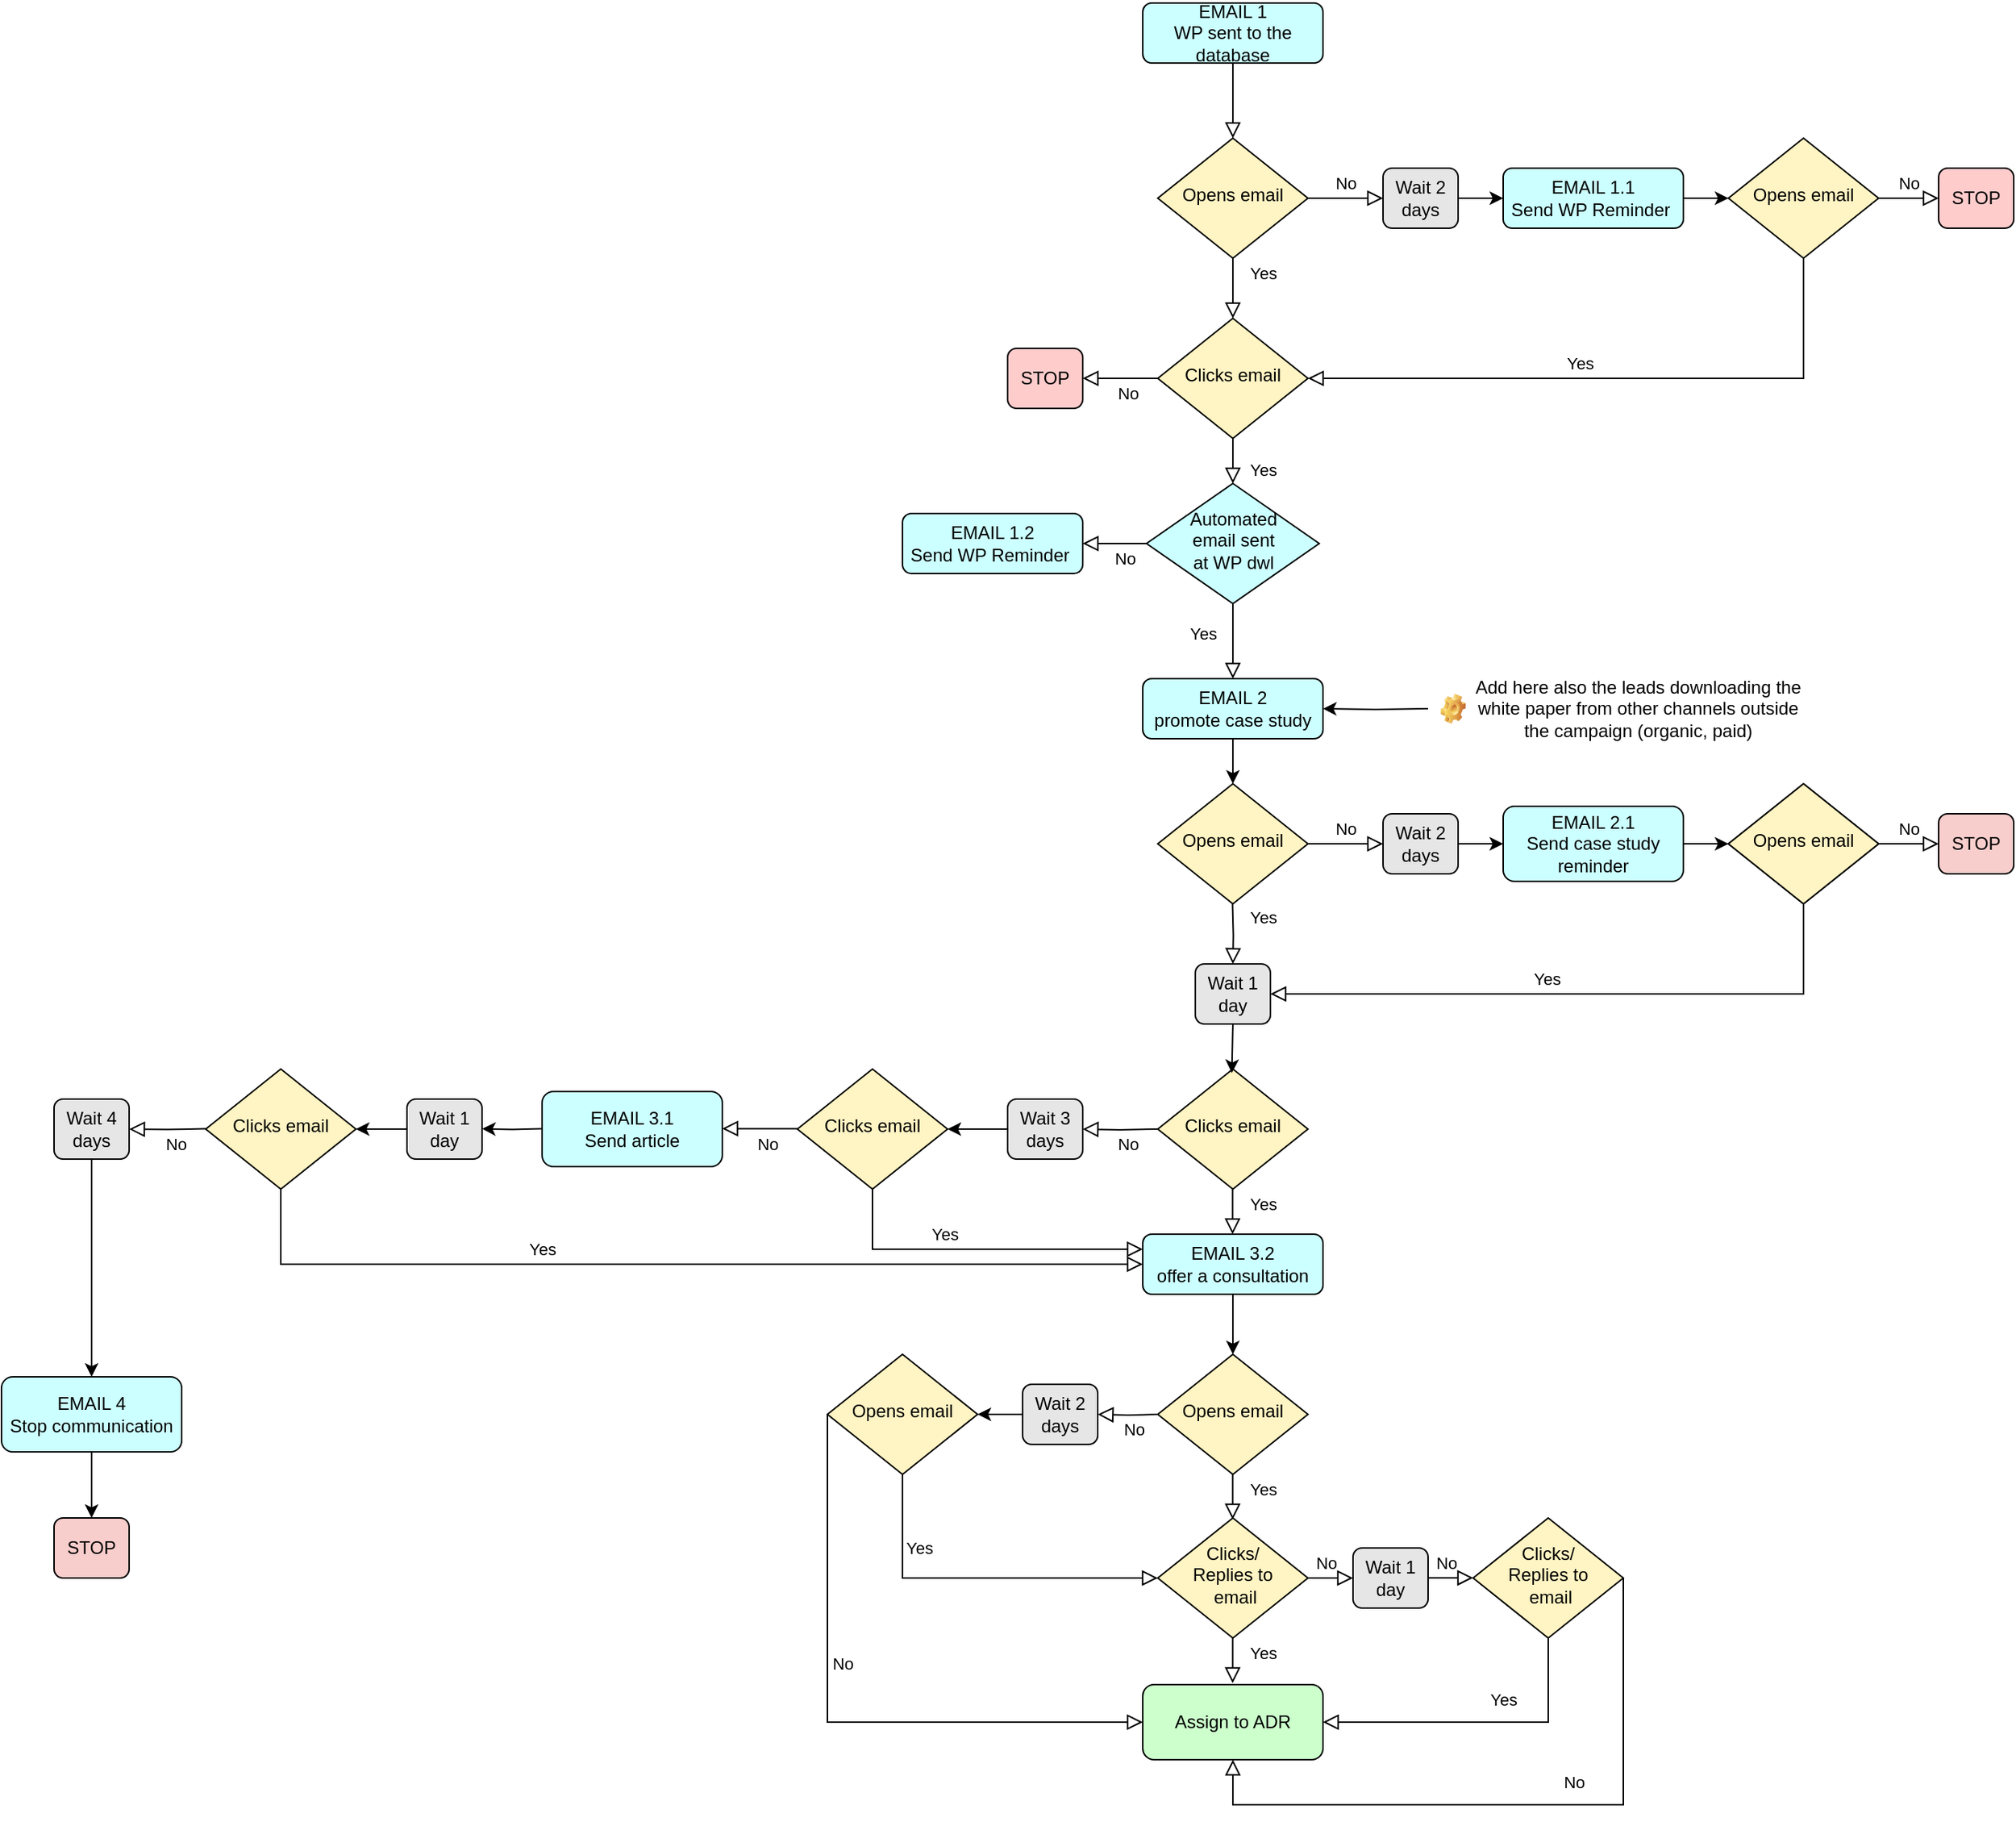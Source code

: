 <mxfile version="12.7.2" type="github"><diagram id="C5RBs43oDa-KdzZeNtuy" name="Page-1"><mxGraphModel dx="2475" dy="868" grid="1" gridSize="10" guides="1" tooltips="1" connect="1" arrows="1" fold="1" page="1" pageScale="1" pageWidth="827" pageHeight="1169" math="0" shadow="0"><root><mxCell id="WIyWlLk6GJQsqaUBKTNV-0"/><mxCell id="WIyWlLk6GJQsqaUBKTNV-1" parent="WIyWlLk6GJQsqaUBKTNV-0"/><mxCell id="WIyWlLk6GJQsqaUBKTNV-2" value="" style="rounded=0;html=1;jettySize=auto;orthogonalLoop=1;fontSize=11;endArrow=block;endFill=0;endSize=8;strokeWidth=1;shadow=0;labelBackgroundColor=none;edgeStyle=orthogonalEdgeStyle;" parent="WIyWlLk6GJQsqaUBKTNV-1" source="WIyWlLk6GJQsqaUBKTNV-3" target="WIyWlLk6GJQsqaUBKTNV-6" edge="1"><mxGeometry relative="1" as="geometry"/></mxCell><mxCell id="WIyWlLk6GJQsqaUBKTNV-3" value="EMAIL 1&lt;br&gt;WP sent to the database" style="rounded=1;whiteSpace=wrap;html=1;fontSize=12;glass=0;strokeWidth=1;shadow=0;fillColor=#CCFFFF;" parent="WIyWlLk6GJQsqaUBKTNV-1" vertex="1"><mxGeometry x="160" y="80" width="120" height="40" as="geometry"/></mxCell><mxCell id="WIyWlLk6GJQsqaUBKTNV-4" value="Yes" style="rounded=0;html=1;jettySize=auto;orthogonalLoop=1;fontSize=11;endArrow=block;endFill=0;endSize=8;strokeWidth=1;shadow=0;labelBackgroundColor=none;edgeStyle=orthogonalEdgeStyle;" parent="WIyWlLk6GJQsqaUBKTNV-1" source="WIyWlLk6GJQsqaUBKTNV-6" target="WIyWlLk6GJQsqaUBKTNV-10" edge="1"><mxGeometry x="-0.5" y="20" relative="1" as="geometry"><mxPoint as="offset"/></mxGeometry></mxCell><mxCell id="WIyWlLk6GJQsqaUBKTNV-5" value="No" style="edgeStyle=orthogonalEdgeStyle;rounded=0;html=1;jettySize=auto;orthogonalLoop=1;fontSize=11;endArrow=block;endFill=0;endSize=8;strokeWidth=1;shadow=0;labelBackgroundColor=none;" parent="WIyWlLk6GJQsqaUBKTNV-1" source="WIyWlLk6GJQsqaUBKTNV-6" target="WIyWlLk6GJQsqaUBKTNV-7" edge="1"><mxGeometry y="10" relative="1" as="geometry"><mxPoint as="offset"/></mxGeometry></mxCell><mxCell id="WIyWlLk6GJQsqaUBKTNV-6" value="Opens email" style="rhombus;whiteSpace=wrap;html=1;shadow=0;fontFamily=Helvetica;fontSize=12;align=center;strokeWidth=1;spacing=6;spacingTop=-4;fillColor=#FFF4C3;" parent="WIyWlLk6GJQsqaUBKTNV-1" vertex="1"><mxGeometry x="170" y="170" width="100" height="80" as="geometry"/></mxCell><mxCell id="ni-J213SNYNaYKQkpZ7H-2" value="" style="edgeStyle=orthogonalEdgeStyle;rounded=0;orthogonalLoop=1;jettySize=auto;html=1;entryX=0;entryY=0.5;entryDx=0;entryDy=0;" edge="1" parent="WIyWlLk6GJQsqaUBKTNV-1" source="WIyWlLk6GJQsqaUBKTNV-7" target="ni-J213SNYNaYKQkpZ7H-11"><mxGeometry relative="1" as="geometry"><mxPoint x="500" y="210" as="targetPoint"/></mxGeometry></mxCell><mxCell id="WIyWlLk6GJQsqaUBKTNV-7" value="Wait 2 days" style="rounded=1;whiteSpace=wrap;html=1;fontSize=12;glass=0;strokeWidth=1;shadow=0;fillColor=#E6E6E6;" parent="WIyWlLk6GJQsqaUBKTNV-1" vertex="1"><mxGeometry x="320" y="190" width="50" height="40" as="geometry"/></mxCell><mxCell id="ni-J213SNYNaYKQkpZ7H-28" value="Wait 2 days" style="rounded=1;whiteSpace=wrap;html=1;fontSize=12;glass=0;strokeWidth=1;shadow=0;" vertex="1" parent="WIyWlLk6GJQsqaUBKTNV-1"><mxGeometry x="450" y="190" width="50" height="40" as="geometry"/></mxCell><mxCell id="ni-J213SNYNaYKQkpZ7H-5" value="" style="edgeStyle=orthogonalEdgeStyle;rounded=0;orthogonalLoop=1;jettySize=auto;html=1;exitX=1;exitY=0.5;exitDx=0;exitDy=0;" edge="1" parent="WIyWlLk6GJQsqaUBKTNV-1" source="ni-J213SNYNaYKQkpZ7H-11" target="ni-J213SNYNaYKQkpZ7H-4"><mxGeometry relative="1" as="geometry"/></mxCell><mxCell id="ni-J213SNYNaYKQkpZ7H-1" value="EMAIL 1.2&lt;br&gt;Send WP Reminder&amp;nbsp;" style="rounded=1;whiteSpace=wrap;html=1;fontSize=12;glass=0;strokeWidth=1;shadow=0;fillColor=#CCFFFF;" vertex="1" parent="WIyWlLk6GJQsqaUBKTNV-1"><mxGeometry y="420" width="120" height="40" as="geometry"/></mxCell><mxCell id="WIyWlLk6GJQsqaUBKTNV-8" value="Yes" style="rounded=0;html=1;jettySize=auto;orthogonalLoop=1;fontSize=11;endArrow=block;endFill=0;endSize=8;strokeWidth=1;shadow=0;labelBackgroundColor=none;edgeStyle=orthogonalEdgeStyle;" parent="WIyWlLk6GJQsqaUBKTNV-1" source="WIyWlLk6GJQsqaUBKTNV-10" edge="1"><mxGeometry x="0.333" y="20" relative="1" as="geometry"><mxPoint as="offset"/><mxPoint x="220" y="400" as="targetPoint"/></mxGeometry></mxCell><mxCell id="WIyWlLk6GJQsqaUBKTNV-10" value="Clicks email" style="rhombus;whiteSpace=wrap;html=1;shadow=0;fontFamily=Helvetica;fontSize=12;align=center;strokeWidth=1;spacing=6;spacingTop=-4;fillColor=#FFF4C3;" parent="WIyWlLk6GJQsqaUBKTNV-1" vertex="1"><mxGeometry x="170" y="290" width="100" height="80" as="geometry"/></mxCell><mxCell id="WIyWlLk6GJQsqaUBKTNV-12" value="STOP" style="rounded=1;whiteSpace=wrap;html=1;fontSize=12;glass=0;strokeWidth=1;shadow=0;fillColor=#FFCCCC;" parent="WIyWlLk6GJQsqaUBKTNV-1" vertex="1"><mxGeometry x="70" y="310" width="50" height="40" as="geometry"/></mxCell><mxCell id="ni-J213SNYNaYKQkpZ7H-4" value="Opens email" style="rhombus;whiteSpace=wrap;html=1;shadow=0;fontFamily=Helvetica;fontSize=12;align=center;strokeWidth=1;spacing=6;spacingTop=-4;fillColor=#FFF4C3;" vertex="1" parent="WIyWlLk6GJQsqaUBKTNV-1"><mxGeometry x="550" y="170" width="100" height="80" as="geometry"/></mxCell><mxCell id="ni-J213SNYNaYKQkpZ7H-7" value="No" style="edgeStyle=orthogonalEdgeStyle;rounded=0;html=1;jettySize=auto;orthogonalLoop=1;fontSize=11;endArrow=block;endFill=0;endSize=8;strokeWidth=1;shadow=0;labelBackgroundColor=none;exitX=1;exitY=0.5;exitDx=0;exitDy=0;" edge="1" parent="WIyWlLk6GJQsqaUBKTNV-1" target="ni-J213SNYNaYKQkpZ7H-8" source="ni-J213SNYNaYKQkpZ7H-4"><mxGeometry y="10" relative="1" as="geometry"><mxPoint as="offset"/><mxPoint x="660" y="210" as="sourcePoint"/></mxGeometry></mxCell><mxCell id="ni-J213SNYNaYKQkpZ7H-8" value="STOP" style="rounded=1;whiteSpace=wrap;html=1;fontSize=12;glass=0;strokeWidth=1;shadow=0;fillColor=#FFCCCC;" vertex="1" parent="WIyWlLk6GJQsqaUBKTNV-1"><mxGeometry x="690" y="190" width="50" height="40" as="geometry"/></mxCell><mxCell id="ni-J213SNYNaYKQkpZ7H-11" value="EMAIL 1.1&lt;br&gt;Send WP Reminder&amp;nbsp;" style="rounded=1;whiteSpace=wrap;html=1;fontSize=12;glass=0;strokeWidth=1;shadow=0;fillColor=#CCFFFF;" vertex="1" parent="WIyWlLk6GJQsqaUBKTNV-1"><mxGeometry x="400" y="190" width="120" height="40" as="geometry"/></mxCell><mxCell id="ni-J213SNYNaYKQkpZ7H-13" value="Yes" style="rounded=0;html=1;jettySize=auto;orthogonalLoop=1;fontSize=11;endArrow=block;endFill=0;endSize=8;strokeWidth=1;shadow=0;labelBackgroundColor=none;edgeStyle=orthogonalEdgeStyle;exitX=0.5;exitY=1;exitDx=0;exitDy=0;entryX=1;entryY=0.5;entryDx=0;entryDy=0;" edge="1" parent="WIyWlLk6GJQsqaUBKTNV-1" source="ni-J213SNYNaYKQkpZ7H-4" target="WIyWlLk6GJQsqaUBKTNV-10"><mxGeometry x="0.116" y="-10" relative="1" as="geometry"><mxPoint as="offset"/><mxPoint x="620" y="270" as="sourcePoint"/><mxPoint x="610" y="290" as="targetPoint"/><Array as="points"><mxPoint x="600" y="330"/></Array></mxGeometry></mxCell><mxCell id="ni-J213SNYNaYKQkpZ7H-15" value="Automated &lt;br&gt;email sent &lt;br&gt;at WP dwl" style="rhombus;whiteSpace=wrap;html=1;shadow=0;fontFamily=Helvetica;fontSize=12;align=center;strokeWidth=1;spacing=6;spacingTop=-4;fillColor=#CCFFFF;" vertex="1" parent="WIyWlLk6GJQsqaUBKTNV-1"><mxGeometry x="162.5" y="400" width="115" height="80" as="geometry"/></mxCell><mxCell id="ni-J213SNYNaYKQkpZ7H-17" value="Yes" style="rounded=0;html=1;jettySize=auto;orthogonalLoop=1;fontSize=11;endArrow=block;endFill=0;endSize=8;strokeWidth=1;shadow=0;labelBackgroundColor=none;edgeStyle=orthogonalEdgeStyle;exitX=0.5;exitY=1;exitDx=0;exitDy=0;" edge="1" parent="WIyWlLk6GJQsqaUBKTNV-1" source="ni-J213SNYNaYKQkpZ7H-15"><mxGeometry x="-0.201" y="-20" relative="1" as="geometry"><mxPoint as="offset"/><mxPoint x="220.034" y="500.002" as="sourcePoint"/><mxPoint x="220" y="530.03" as="targetPoint"/><Array as="points"><mxPoint x="220" y="510"/><mxPoint x="220" y="510"/></Array></mxGeometry></mxCell><mxCell id="ni-J213SNYNaYKQkpZ7H-18" value="No" style="edgeStyle=orthogonalEdgeStyle;rounded=0;html=1;jettySize=auto;orthogonalLoop=1;fontSize=11;endArrow=block;endFill=0;endSize=8;strokeWidth=1;shadow=0;labelBackgroundColor=none;exitX=0;exitY=0.5;exitDx=0;exitDy=0;entryX=1;entryY=0.5;entryDx=0;entryDy=0;" edge="1" parent="WIyWlLk6GJQsqaUBKTNV-1" source="ni-J213SNYNaYKQkpZ7H-15" target="ni-J213SNYNaYKQkpZ7H-1"><mxGeometry x="-0.323" y="10" relative="1" as="geometry"><mxPoint as="offset"/><mxPoint x="280" y="439.71" as="sourcePoint"/><mxPoint x="320" y="440" as="targetPoint"/></mxGeometry></mxCell><mxCell id="ni-J213SNYNaYKQkpZ7H-19" value="EMAIL 2&lt;br&gt;promote case study" style="rounded=1;whiteSpace=wrap;html=1;fontSize=12;glass=0;strokeWidth=1;shadow=0;fillColor=#CCFFFF;" vertex="1" parent="WIyWlLk6GJQsqaUBKTNV-1"><mxGeometry x="160" y="530" width="120" height="40" as="geometry"/></mxCell><mxCell id="ni-J213SNYNaYKQkpZ7H-22" value="No" style="edgeStyle=orthogonalEdgeStyle;rounded=0;html=1;jettySize=auto;orthogonalLoop=1;fontSize=11;endArrow=block;endFill=0;endSize=8;strokeWidth=1;shadow=0;labelBackgroundColor=none;exitX=0;exitY=0.5;exitDx=0;exitDy=0;entryX=1;entryY=0.5;entryDx=0;entryDy=0;" edge="1" parent="WIyWlLk6GJQsqaUBKTNV-1" source="WIyWlLk6GJQsqaUBKTNV-10" target="WIyWlLk6GJQsqaUBKTNV-12"><mxGeometry x="-0.2" y="10" relative="1" as="geometry"><mxPoint as="offset"/><mxPoint x="90" y="390.0" as="sourcePoint"/><mxPoint x="140" y="390.0" as="targetPoint"/></mxGeometry></mxCell><mxCell id="ni-J213SNYNaYKQkpZ7H-26" value="Opens email" style="rhombus;whiteSpace=wrap;html=1;shadow=0;fontFamily=Helvetica;fontSize=12;align=center;strokeWidth=1;spacing=6;spacingTop=-4;fillColor=#FFF4C3;" vertex="1" parent="WIyWlLk6GJQsqaUBKTNV-1"><mxGeometry x="170" y="600" width="100" height="80" as="geometry"/></mxCell><mxCell id="ni-J213SNYNaYKQkpZ7H-27" value="Clicks email" style="rhombus;whiteSpace=wrap;html=1;shadow=0;fontFamily=Helvetica;fontSize=12;align=center;strokeWidth=1;spacing=6;spacingTop=-4;fillColor=#FFF4C3;" vertex="1" parent="WIyWlLk6GJQsqaUBKTNV-1"><mxGeometry x="170" y="790" width="100" height="80" as="geometry"/></mxCell><mxCell id="ni-J213SNYNaYKQkpZ7H-30" value="No" style="edgeStyle=orthogonalEdgeStyle;rounded=0;html=1;jettySize=auto;orthogonalLoop=1;fontSize=11;endArrow=block;endFill=0;endSize=8;strokeWidth=1;shadow=0;labelBackgroundColor=none;exitX=1;exitY=0.5;exitDx=0;exitDy=0;" edge="1" parent="WIyWlLk6GJQsqaUBKTNV-1" target="ni-J213SNYNaYKQkpZ7H-32" source="ni-J213SNYNaYKQkpZ7H-26"><mxGeometry y="10" relative="1" as="geometry"><mxPoint as="offset"/><mxPoint x="270" y="640" as="sourcePoint"/></mxGeometry></mxCell><mxCell id="ni-J213SNYNaYKQkpZ7H-31" value="" style="edgeStyle=orthogonalEdgeStyle;rounded=0;orthogonalLoop=1;jettySize=auto;html=1;entryX=0;entryY=0.5;entryDx=0;entryDy=0;" edge="1" parent="WIyWlLk6GJQsqaUBKTNV-1" source="ni-J213SNYNaYKQkpZ7H-32" target="ni-J213SNYNaYKQkpZ7H-38"><mxGeometry relative="1" as="geometry"><mxPoint x="500" y="640" as="targetPoint"/></mxGeometry></mxCell><mxCell id="ni-J213SNYNaYKQkpZ7H-32" value="Wait 2 days" style="rounded=1;whiteSpace=wrap;html=1;fontSize=12;glass=0;strokeWidth=1;shadow=0;fillColor=#E6E6E6;" vertex="1" parent="WIyWlLk6GJQsqaUBKTNV-1"><mxGeometry x="320" y="620" width="50" height="40" as="geometry"/></mxCell><mxCell id="ni-J213SNYNaYKQkpZ7H-33" value="Wait 2 days" style="rounded=1;whiteSpace=wrap;html=1;fontSize=12;glass=0;strokeWidth=1;shadow=0;" vertex="1" parent="WIyWlLk6GJQsqaUBKTNV-1"><mxGeometry x="450" y="620" width="50" height="40" as="geometry"/></mxCell><mxCell id="ni-J213SNYNaYKQkpZ7H-34" value="" style="edgeStyle=orthogonalEdgeStyle;rounded=0;orthogonalLoop=1;jettySize=auto;html=1;exitX=1;exitY=0.5;exitDx=0;exitDy=0;" edge="1" parent="WIyWlLk6GJQsqaUBKTNV-1" source="ni-J213SNYNaYKQkpZ7H-38" target="ni-J213SNYNaYKQkpZ7H-35"><mxGeometry relative="1" as="geometry"/></mxCell><mxCell id="ni-J213SNYNaYKQkpZ7H-35" value="Opens email" style="rhombus;whiteSpace=wrap;html=1;shadow=0;fontFamily=Helvetica;fontSize=12;align=center;strokeWidth=1;spacing=6;spacingTop=-4;" vertex="1" parent="WIyWlLk6GJQsqaUBKTNV-1"><mxGeometry x="550" y="600" width="100" height="80" as="geometry"/></mxCell><mxCell id="ni-J213SNYNaYKQkpZ7H-36" value="No" style="edgeStyle=orthogonalEdgeStyle;rounded=0;html=1;jettySize=auto;orthogonalLoop=1;fontSize=11;endArrow=block;endFill=0;endSize=8;strokeWidth=1;shadow=0;labelBackgroundColor=none;exitX=1;exitY=0.5;exitDx=0;exitDy=0;" edge="1" parent="WIyWlLk6GJQsqaUBKTNV-1" source="ni-J213SNYNaYKQkpZ7H-35" target="ni-J213SNYNaYKQkpZ7H-37"><mxGeometry y="10" relative="1" as="geometry"><mxPoint as="offset"/><mxPoint x="660" y="640" as="sourcePoint"/></mxGeometry></mxCell><mxCell id="ni-J213SNYNaYKQkpZ7H-37" value="STOP" style="rounded=1;whiteSpace=wrap;html=1;fontSize=12;glass=0;strokeWidth=1;shadow=0;fillColor=#F8CECC;" vertex="1" parent="WIyWlLk6GJQsqaUBKTNV-1"><mxGeometry x="690" y="620" width="50" height="40" as="geometry"/></mxCell><mxCell id="ni-J213SNYNaYKQkpZ7H-38" value="EMAIL 2.1&lt;br&gt;Send case study reminder" style="rounded=1;whiteSpace=wrap;html=1;fontSize=12;glass=0;strokeWidth=1;shadow=0;fillColor=#CCFFFF;" vertex="1" parent="WIyWlLk6GJQsqaUBKTNV-1"><mxGeometry x="400" y="615" width="120" height="50" as="geometry"/></mxCell><mxCell id="ni-J213SNYNaYKQkpZ7H-39" value="Yes" style="rounded=0;html=1;jettySize=auto;orthogonalLoop=1;fontSize=11;endArrow=block;endFill=0;endSize=8;strokeWidth=1;shadow=0;labelBackgroundColor=none;edgeStyle=orthogonalEdgeStyle;entryX=0.5;entryY=0;entryDx=0;entryDy=0;" edge="1" parent="WIyWlLk6GJQsqaUBKTNV-1" target="ni-J213SNYNaYKQkpZ7H-51"><mxGeometry x="-0.5" y="20" relative="1" as="geometry"><mxPoint as="offset"/><mxPoint x="219.76" y="680" as="sourcePoint"/><mxPoint x="220" y="710" as="targetPoint"/></mxGeometry></mxCell><mxCell id="ni-J213SNYNaYKQkpZ7H-42" value="Yes" style="rounded=0;html=1;jettySize=auto;orthogonalLoop=1;fontSize=11;endArrow=block;endFill=0;endSize=8;strokeWidth=1;shadow=0;labelBackgroundColor=none;edgeStyle=orthogonalEdgeStyle;exitX=0.5;exitY=1;exitDx=0;exitDy=0;entryX=1;entryY=0.5;entryDx=0;entryDy=0;" edge="1" parent="WIyWlLk6GJQsqaUBKTNV-1" source="ni-J213SNYNaYKQkpZ7H-35" target="ni-J213SNYNaYKQkpZ7H-51"><mxGeometry x="0.116" y="-10" relative="1" as="geometry"><mxPoint as="offset"/><mxPoint x="650" y="710" as="sourcePoint"/><mxPoint x="220" y="710" as="targetPoint"/><Array as="points"><mxPoint x="600" y="740"/></Array></mxGeometry></mxCell><mxCell id="ni-J213SNYNaYKQkpZ7H-44" value="Wait 3 days" style="rounded=1;whiteSpace=wrap;html=1;fontSize=12;glass=0;strokeWidth=1;shadow=0;fillColor=#E6E6E6;" vertex="1" parent="WIyWlLk6GJQsqaUBKTNV-1"><mxGeometry x="70" y="810" width="50" height="40" as="geometry"/></mxCell><mxCell id="ni-J213SNYNaYKQkpZ7H-45" value="No" style="edgeStyle=orthogonalEdgeStyle;rounded=0;html=1;jettySize=auto;orthogonalLoop=1;fontSize=11;endArrow=block;endFill=0;endSize=8;strokeWidth=1;shadow=0;labelBackgroundColor=none;entryX=1;entryY=0.5;entryDx=0;entryDy=0;" edge="1" parent="WIyWlLk6GJQsqaUBKTNV-1" target="ni-J213SNYNaYKQkpZ7H-44"><mxGeometry x="-0.2" y="10" relative="1" as="geometry"><mxPoint as="offset"/><mxPoint x="170" y="830" as="sourcePoint"/><mxPoint x="140" y="890" as="targetPoint"/></mxGeometry></mxCell><mxCell id="ni-J213SNYNaYKQkpZ7H-47" value="EMAIL 3.2&lt;br&gt;offer a consultation" style="rounded=1;whiteSpace=wrap;html=1;fontSize=12;glass=0;strokeWidth=1;shadow=0;fillColor=#CCFFFF;" vertex="1" parent="WIyWlLk6GJQsqaUBKTNV-1"><mxGeometry x="160" y="900" width="120" height="40" as="geometry"/></mxCell><mxCell id="ni-J213SNYNaYKQkpZ7H-48" value="Yes" style="rounded=0;html=1;jettySize=auto;orthogonalLoop=1;fontSize=11;endArrow=block;endFill=0;endSize=8;strokeWidth=1;shadow=0;labelBackgroundColor=none;edgeStyle=orthogonalEdgeStyle;" edge="1" parent="WIyWlLk6GJQsqaUBKTNV-1"><mxGeometry x="-0.333" y="20" relative="1" as="geometry"><mxPoint as="offset"/><mxPoint x="219.8" y="870" as="sourcePoint"/><mxPoint x="219.8" y="900" as="targetPoint"/></mxGeometry></mxCell><mxCell id="ni-J213SNYNaYKQkpZ7H-51" value="Wait 1 day" style="rounded=1;whiteSpace=wrap;html=1;fontSize=12;glass=0;strokeWidth=1;shadow=0;fillColor=#E6E6E6;" vertex="1" parent="WIyWlLk6GJQsqaUBKTNV-1"><mxGeometry x="195" y="720" width="50" height="40" as="geometry"/></mxCell><mxCell id="ni-J213SNYNaYKQkpZ7H-58" value="" style="edgeStyle=orthogonalEdgeStyle;rounded=0;orthogonalLoop=1;jettySize=auto;html=1;exitX=0.5;exitY=1;exitDx=0;exitDy=0;entryX=0.493;entryY=0.033;entryDx=0;entryDy=0;entryPerimeter=0;" edge="1" parent="WIyWlLk6GJQsqaUBKTNV-1" source="ni-J213SNYNaYKQkpZ7H-51" target="ni-J213SNYNaYKQkpZ7H-27"><mxGeometry relative="1" as="geometry"><mxPoint x="218" y="789" as="targetPoint"/><mxPoint x="260" y="780" as="sourcePoint"/></mxGeometry></mxCell><mxCell id="ni-J213SNYNaYKQkpZ7H-59" value="Clicks email" style="rhombus;whiteSpace=wrap;html=1;shadow=0;fontFamily=Helvetica;fontSize=12;align=center;strokeWidth=1;spacing=6;spacingTop=-4;fillColor=#FFF4C3;" vertex="1" parent="WIyWlLk6GJQsqaUBKTNV-1"><mxGeometry x="-70" y="790" width="100" height="80" as="geometry"/></mxCell><mxCell id="ni-J213SNYNaYKQkpZ7H-60" value="" style="edgeStyle=orthogonalEdgeStyle;rounded=0;orthogonalLoop=1;jettySize=auto;html=1;exitX=0;exitY=0.5;exitDx=0;exitDy=0;entryX=1;entryY=0.5;entryDx=0;entryDy=0;" edge="1" parent="WIyWlLk6GJQsqaUBKTNV-1" source="ni-J213SNYNaYKQkpZ7H-44" target="ni-J213SNYNaYKQkpZ7H-59"><mxGeometry relative="1" as="geometry"><mxPoint x="229.7" y="798.48" as="targetPoint"/><mxPoint x="230" y="770" as="sourcePoint"/></mxGeometry></mxCell><mxCell id="ni-J213SNYNaYKQkpZ7H-61" value="No" style="edgeStyle=orthogonalEdgeStyle;rounded=0;html=1;jettySize=auto;orthogonalLoop=1;fontSize=11;endArrow=block;endFill=0;endSize=8;strokeWidth=1;shadow=0;labelBackgroundColor=none;entryX=1;entryY=0.5;entryDx=0;entryDy=0;" edge="1" parent="WIyWlLk6GJQsqaUBKTNV-1"><mxGeometry x="-0.2" y="10" relative="1" as="geometry"><mxPoint as="offset"/><mxPoint x="-70" y="829.71" as="sourcePoint"/><mxPoint x="-120" y="829.71" as="targetPoint"/></mxGeometry></mxCell><mxCell id="ni-J213SNYNaYKQkpZ7H-62" value="EMAIL 3.1&lt;br&gt;Send article" style="rounded=1;whiteSpace=wrap;html=1;fontSize=12;glass=0;strokeWidth=1;shadow=0;fillColor=#CCFFFF;" vertex="1" parent="WIyWlLk6GJQsqaUBKTNV-1"><mxGeometry x="-240" y="805" width="120" height="50" as="geometry"/></mxCell><mxCell id="ni-J213SNYNaYKQkpZ7H-63" value="Wait 1 day" style="rounded=1;whiteSpace=wrap;html=1;fontSize=12;glass=0;strokeWidth=1;shadow=0;fillColor=#E6E6E6;" vertex="1" parent="WIyWlLk6GJQsqaUBKTNV-1"><mxGeometry x="-330" y="810" width="50" height="40" as="geometry"/></mxCell><mxCell id="ni-J213SNYNaYKQkpZ7H-64" value="" style="edgeStyle=orthogonalEdgeStyle;rounded=0;orthogonalLoop=1;jettySize=auto;html=1;exitX=0;exitY=0.5;exitDx=0;exitDy=0;entryX=1;entryY=0.5;entryDx=0;entryDy=0;" edge="1" parent="WIyWlLk6GJQsqaUBKTNV-1"><mxGeometry relative="1" as="geometry"><mxPoint x="-280" y="829.8" as="targetPoint"/><mxPoint x="-240" y="829.8" as="sourcePoint"/></mxGeometry></mxCell><mxCell id="ni-J213SNYNaYKQkpZ7H-65" value="Clicks email" style="rhombus;whiteSpace=wrap;html=1;shadow=0;fontFamily=Helvetica;fontSize=12;align=center;strokeWidth=1;spacing=6;spacingTop=-4;fillColor=#FFF4C3;" vertex="1" parent="WIyWlLk6GJQsqaUBKTNV-1"><mxGeometry x="-464" y="790" width="100" height="80" as="geometry"/></mxCell><mxCell id="ni-J213SNYNaYKQkpZ7H-66" value="" style="edgeStyle=orthogonalEdgeStyle;rounded=0;orthogonalLoop=1;jettySize=auto;html=1;entryX=1;entryY=0.5;entryDx=0;entryDy=0;" edge="1" parent="WIyWlLk6GJQsqaUBKTNV-1"><mxGeometry relative="1" as="geometry"><mxPoint x="-364" y="829.83" as="targetPoint"/><mxPoint x="-330" y="830" as="sourcePoint"/></mxGeometry></mxCell><mxCell id="ni-J213SNYNaYKQkpZ7H-67" value="Yes" style="rounded=0;html=1;jettySize=auto;orthogonalLoop=1;fontSize=11;endArrow=block;endFill=0;endSize=8;strokeWidth=1;shadow=0;labelBackgroundColor=none;edgeStyle=orthogonalEdgeStyle;exitX=0.5;exitY=1;exitDx=0;exitDy=0;entryX=0;entryY=0.5;entryDx=0;entryDy=0;" edge="1" parent="WIyWlLk6GJQsqaUBKTNV-1" source="ni-J213SNYNaYKQkpZ7H-65" target="ni-J213SNYNaYKQkpZ7H-47"><mxGeometry x="-0.282" y="10" relative="1" as="geometry"><mxPoint as="offset"/><mxPoint x="-290.0" y="855.0" as="sourcePoint"/><mxPoint x="-290.0" y="885.0" as="targetPoint"/></mxGeometry></mxCell><mxCell id="ni-J213SNYNaYKQkpZ7H-71" value="No" style="edgeStyle=orthogonalEdgeStyle;rounded=0;html=1;jettySize=auto;orthogonalLoop=1;fontSize=11;endArrow=block;endFill=0;endSize=8;strokeWidth=1;shadow=0;labelBackgroundColor=none;entryX=1;entryY=0.5;entryDx=0;entryDy=0;" edge="1" parent="WIyWlLk6GJQsqaUBKTNV-1" target="ni-J213SNYNaYKQkpZ7H-72"><mxGeometry x="-0.2" y="10" relative="1" as="geometry"><mxPoint as="offset"/><mxPoint x="-464" y="829.76" as="sourcePoint"/><mxPoint x="-514" y="829.76" as="targetPoint"/></mxGeometry></mxCell><mxCell id="ni-J213SNYNaYKQkpZ7H-72" value="Wait 4 days" style="rounded=1;whiteSpace=wrap;html=1;fontSize=12;glass=0;strokeWidth=1;shadow=0;fillColor=#E6E6E6;" vertex="1" parent="WIyWlLk6GJQsqaUBKTNV-1"><mxGeometry x="-565" y="810" width="50" height="40" as="geometry"/></mxCell><mxCell id="ni-J213SNYNaYKQkpZ7H-74" value="" style="edgeStyle=orthogonalEdgeStyle;rounded=0;orthogonalLoop=1;jettySize=auto;html=1;exitX=0.5;exitY=1;exitDx=0;exitDy=0;entryX=0.5;entryY=0;entryDx=0;entryDy=0;" edge="1" parent="WIyWlLk6GJQsqaUBKTNV-1" source="ni-J213SNYNaYKQkpZ7H-72" target="ni-J213SNYNaYKQkpZ7H-75"><mxGeometry relative="1" as="geometry"><mxPoint x="-540" y="1000" as="targetPoint"/><mxPoint x="-450.0" y="980" as="sourcePoint"/></mxGeometry></mxCell><mxCell id="ni-J213SNYNaYKQkpZ7H-75" value="EMAIL 4&lt;br&gt;Stop communication" style="rounded=1;whiteSpace=wrap;html=1;fontSize=12;glass=0;strokeWidth=1;shadow=0;fillColor=#CCFFFF;" vertex="1" parent="WIyWlLk6GJQsqaUBKTNV-1"><mxGeometry x="-600" y="995" width="120" height="50" as="geometry"/></mxCell><mxCell id="ni-J213SNYNaYKQkpZ7H-76" value="Opens email" style="rhombus;whiteSpace=wrap;html=1;shadow=0;fontFamily=Helvetica;fontSize=12;align=center;strokeWidth=1;spacing=6;spacingTop=-4;fillColor=#FFF4C3;" vertex="1" parent="WIyWlLk6GJQsqaUBKTNV-1"><mxGeometry x="170" y="980" width="100" height="80" as="geometry"/></mxCell><mxCell id="ni-J213SNYNaYKQkpZ7H-78" value="" style="edgeStyle=orthogonalEdgeStyle;rounded=0;orthogonalLoop=1;jettySize=auto;html=1;exitX=0.5;exitY=1;exitDx=0;exitDy=0;entryX=0.5;entryY=0;entryDx=0;entryDy=0;" edge="1" parent="WIyWlLk6GJQsqaUBKTNV-1" source="ni-J213SNYNaYKQkpZ7H-47" target="ni-J213SNYNaYKQkpZ7H-76"><mxGeometry relative="1" as="geometry"><mxPoint x="219.85" y="968.48" as="targetPoint"/><mxPoint x="220.15" y="940" as="sourcePoint"/></mxGeometry></mxCell><mxCell id="ni-J213SNYNaYKQkpZ7H-79" value="Yes" style="rounded=0;html=1;jettySize=auto;orthogonalLoop=1;fontSize=11;endArrow=block;endFill=0;endSize=8;strokeWidth=1;shadow=0;labelBackgroundColor=none;edgeStyle=orthogonalEdgeStyle;" edge="1" parent="WIyWlLk6GJQsqaUBKTNV-1"><mxGeometry x="-0.333" y="20" relative="1" as="geometry"><mxPoint as="offset"/><mxPoint x="219.86" y="1060" as="sourcePoint"/><mxPoint x="219.86" y="1090" as="targetPoint"/></mxGeometry></mxCell><mxCell id="ni-J213SNYNaYKQkpZ7H-80" value="Yes" style="rounded=0;html=1;jettySize=auto;orthogonalLoop=1;fontSize=11;endArrow=block;endFill=0;endSize=8;strokeWidth=1;shadow=0;labelBackgroundColor=none;edgeStyle=orthogonalEdgeStyle;" edge="1" parent="WIyWlLk6GJQsqaUBKTNV-1"><mxGeometry x="-0.333" y="20" relative="1" as="geometry"><mxPoint as="offset"/><mxPoint x="219.86" y="1169" as="sourcePoint"/><mxPoint x="219.86" y="1199" as="targetPoint"/></mxGeometry></mxCell><mxCell id="ni-J213SNYNaYKQkpZ7H-81" value="Clicks/&lt;br&gt;Replies to&lt;br&gt;&amp;nbsp;email" style="rhombus;whiteSpace=wrap;html=1;shadow=0;fontFamily=Helvetica;fontSize=12;align=center;strokeWidth=1;spacing=6;spacingTop=-4;fillColor=#FFF4C3;" vertex="1" parent="WIyWlLk6GJQsqaUBKTNV-1"><mxGeometry x="170" y="1089" width="100" height="80" as="geometry"/></mxCell><mxCell id="ni-J213SNYNaYKQkpZ7H-82" value="Assign to ADR" style="rounded=1;whiteSpace=wrap;html=1;fontSize=12;glass=0;strokeWidth=1;shadow=0;fillColor=#CCFFCC;" vertex="1" parent="WIyWlLk6GJQsqaUBKTNV-1"><mxGeometry x="160" y="1200" width="120" height="50" as="geometry"/></mxCell><mxCell id="ni-J213SNYNaYKQkpZ7H-88" value="Wait 2 days" style="rounded=1;whiteSpace=wrap;html=1;fontSize=12;glass=0;strokeWidth=1;shadow=0;fillColor=#E6E6E6;" vertex="1" parent="WIyWlLk6GJQsqaUBKTNV-1"><mxGeometry x="80" y="1000" width="50" height="40" as="geometry"/></mxCell><mxCell id="ni-J213SNYNaYKQkpZ7H-89" value="No" style="edgeStyle=orthogonalEdgeStyle;rounded=0;html=1;jettySize=auto;orthogonalLoop=1;fontSize=11;endArrow=block;endFill=0;endSize=8;strokeWidth=1;shadow=0;labelBackgroundColor=none;entryX=1;entryY=0.5;entryDx=0;entryDy=0;" edge="1" parent="WIyWlLk6GJQsqaUBKTNV-1" target="ni-J213SNYNaYKQkpZ7H-88"><mxGeometry x="-0.2" y="10" relative="1" as="geometry"><mxPoint as="offset"/><mxPoint x="170" y="1020" as="sourcePoint"/><mxPoint x="95" y="980" as="targetPoint"/></mxGeometry></mxCell><mxCell id="ni-J213SNYNaYKQkpZ7H-91" value="" style="edgeStyle=orthogonalEdgeStyle;rounded=0;orthogonalLoop=1;jettySize=auto;html=1;entryX=0.5;entryY=0;entryDx=0;entryDy=0;exitX=0.5;exitY=1;exitDx=0;exitDy=0;" edge="1" parent="WIyWlLk6GJQsqaUBKTNV-1" source="ni-J213SNYNaYKQkpZ7H-19" target="ni-J213SNYNaYKQkpZ7H-26"><mxGeometry relative="1" as="geometry"><mxPoint x="280.0" y="585" as="targetPoint"/><mxPoint x="250.0" y="585" as="sourcePoint"/></mxGeometry></mxCell><mxCell id="ni-J213SNYNaYKQkpZ7H-92" value="Yes" style="edgeStyle=orthogonalEdgeStyle;rounded=0;html=1;jettySize=auto;orthogonalLoop=1;fontSize=11;endArrow=block;endFill=0;endSize=8;strokeWidth=1;shadow=0;labelBackgroundColor=none;entryX=0;entryY=0.25;entryDx=0;entryDy=0;exitX=0.5;exitY=1;exitDx=0;exitDy=0;" edge="1" parent="WIyWlLk6GJQsqaUBKTNV-1" source="ni-J213SNYNaYKQkpZ7H-59" target="ni-J213SNYNaYKQkpZ7H-47"><mxGeometry x="-0.2" y="10" relative="1" as="geometry"><mxPoint as="offset"/><mxPoint x="-22" y="872" as="sourcePoint"/><mxPoint x="-110" y="839.71" as="targetPoint"/></mxGeometry></mxCell><mxCell id="ni-J213SNYNaYKQkpZ7H-94" value="Opens email" style="rhombus;whiteSpace=wrap;html=1;shadow=0;fontFamily=Helvetica;fontSize=12;align=center;strokeWidth=1;spacing=6;spacingTop=-4;fillColor=#FFF4C3;" vertex="1" parent="WIyWlLk6GJQsqaUBKTNV-1"><mxGeometry x="-50" y="980" width="100" height="80" as="geometry"/></mxCell><mxCell id="ni-J213SNYNaYKQkpZ7H-95" value="" style="edgeStyle=orthogonalEdgeStyle;rounded=0;orthogonalLoop=1;jettySize=auto;html=1;entryX=1;entryY=0.5;entryDx=0;entryDy=0;" edge="1" parent="WIyWlLk6GJQsqaUBKTNV-1"><mxGeometry relative="1" as="geometry"><mxPoint x="50" y="1019.83" as="targetPoint"/><mxPoint x="80" y="1020" as="sourcePoint"/></mxGeometry></mxCell><mxCell id="ni-J213SNYNaYKQkpZ7H-96" value="Yes" style="rounded=0;html=1;jettySize=auto;orthogonalLoop=1;fontSize=11;endArrow=block;endFill=0;endSize=8;strokeWidth=1;shadow=0;labelBackgroundColor=none;edgeStyle=orthogonalEdgeStyle;entryX=0;entryY=0.5;entryDx=0;entryDy=0;" edge="1" parent="WIyWlLk6GJQsqaUBKTNV-1" target="ni-J213SNYNaYKQkpZ7H-81"><mxGeometry x="-0.333" y="20" relative="1" as="geometry"><mxPoint as="offset"/><mxPoint x="1.137e-13" y="1060" as="sourcePoint"/><mxPoint x="1.137e-13" y="1090" as="targetPoint"/><Array as="points"><mxPoint y="1129"/></Array></mxGeometry></mxCell><mxCell id="ni-J213SNYNaYKQkpZ7H-97" value="No" style="edgeStyle=orthogonalEdgeStyle;rounded=0;html=1;jettySize=auto;orthogonalLoop=1;fontSize=11;endArrow=block;endFill=0;endSize=8;strokeWidth=1;shadow=0;labelBackgroundColor=none;entryX=0;entryY=0.5;entryDx=0;entryDy=0;" edge="1" parent="WIyWlLk6GJQsqaUBKTNV-1" target="ni-J213SNYNaYKQkpZ7H-82"><mxGeometry x="-0.2" y="10" relative="1" as="geometry"><mxPoint as="offset"/><mxPoint x="-50" y="1019.93" as="sourcePoint"/><mxPoint x="-90" y="1019.93" as="targetPoint"/><Array as="points"><mxPoint x="-50" y="1225"/></Array></mxGeometry></mxCell><mxCell id="ni-J213SNYNaYKQkpZ7H-98" value="Wait 1 day" style="rounded=1;whiteSpace=wrap;html=1;fontSize=12;glass=0;strokeWidth=1;shadow=0;fillColor=#E6E6E6;" vertex="1" parent="WIyWlLk6GJQsqaUBKTNV-1"><mxGeometry x="300" y="1109" width="50" height="40" as="geometry"/></mxCell><mxCell id="ni-J213SNYNaYKQkpZ7H-99" value="No" style="edgeStyle=orthogonalEdgeStyle;rounded=0;html=1;jettySize=auto;orthogonalLoop=1;fontSize=11;endArrow=block;endFill=0;endSize=8;strokeWidth=1;shadow=0;labelBackgroundColor=none;entryX=0;entryY=0.5;entryDx=0;entryDy=0;exitX=1;exitY=0.5;exitDx=0;exitDy=0;" edge="1" parent="WIyWlLk6GJQsqaUBKTNV-1" source="ni-J213SNYNaYKQkpZ7H-81" target="ni-J213SNYNaYKQkpZ7H-98"><mxGeometry x="-0.2" y="10" relative="1" as="geometry"><mxPoint as="offset"/><mxPoint x="300" y="1100" as="sourcePoint"/><mxPoint x="260" y="1100" as="targetPoint"/></mxGeometry></mxCell><mxCell id="ni-J213SNYNaYKQkpZ7H-100" value="Clicks/&lt;br&gt;Replies to&lt;br&gt;&amp;nbsp;email" style="rhombus;whiteSpace=wrap;html=1;shadow=0;fontFamily=Helvetica;fontSize=12;align=center;strokeWidth=1;spacing=6;spacingTop=-4;fillColor=#FFF4C3;" vertex="1" parent="WIyWlLk6GJQsqaUBKTNV-1"><mxGeometry x="380" y="1089" width="100" height="80" as="geometry"/></mxCell><mxCell id="ni-J213SNYNaYKQkpZ7H-102" value="No" style="edgeStyle=orthogonalEdgeStyle;rounded=0;html=1;jettySize=auto;orthogonalLoop=1;fontSize=11;endArrow=block;endFill=0;endSize=8;strokeWidth=1;shadow=0;labelBackgroundColor=none;entryX=0;entryY=0.5;entryDx=0;entryDy=0;exitX=1;exitY=0.5;exitDx=0;exitDy=0;" edge="1" parent="WIyWlLk6GJQsqaUBKTNV-1"><mxGeometry x="-0.2" y="10" relative="1" as="geometry"><mxPoint as="offset"/><mxPoint x="350" y="1128.88" as="sourcePoint"/><mxPoint x="380" y="1128.88" as="targetPoint"/></mxGeometry></mxCell><mxCell id="ni-J213SNYNaYKQkpZ7H-103" value="Yes" style="rounded=0;html=1;jettySize=auto;orthogonalLoop=1;fontSize=11;endArrow=block;endFill=0;endSize=8;strokeWidth=1;shadow=0;labelBackgroundColor=none;edgeStyle=orthogonalEdgeStyle;entryX=1;entryY=0.5;entryDx=0;entryDy=0;" edge="1" parent="WIyWlLk6GJQsqaUBKTNV-1" target="ni-J213SNYNaYKQkpZ7H-82"><mxGeometry x="-0.165" y="-15" relative="1" as="geometry"><mxPoint as="offset"/><mxPoint x="430" y="1169" as="sourcePoint"/><mxPoint x="600" y="1238" as="targetPoint"/><Array as="points"><mxPoint x="430" y="1225"/></Array></mxGeometry></mxCell><mxCell id="ni-J213SNYNaYKQkpZ7H-104" value="No" style="rounded=0;html=1;jettySize=auto;orthogonalLoop=1;fontSize=11;endArrow=block;endFill=0;endSize=8;strokeWidth=1;shadow=0;labelBackgroundColor=none;edgeStyle=orthogonalEdgeStyle;entryX=0.5;entryY=1;entryDx=0;entryDy=0;exitX=1;exitY=0.5;exitDx=0;exitDy=0;" edge="1" parent="WIyWlLk6GJQsqaUBKTNV-1" source="ni-J213SNYNaYKQkpZ7H-100" target="ni-J213SNYNaYKQkpZ7H-82"><mxGeometry x="-0.165" y="-15" relative="1" as="geometry"><mxPoint as="offset"/><mxPoint x="440" y="1179.0" as="sourcePoint"/><mxPoint x="290" y="1235" as="targetPoint"/><Array as="points"><mxPoint x="480" y="1280"/><mxPoint x="220" y="1280"/></Array></mxGeometry></mxCell><mxCell id="ni-J213SNYNaYKQkpZ7H-105" value="Opens email" style="rhombus;whiteSpace=wrap;html=1;shadow=0;fontFamily=Helvetica;fontSize=12;align=center;strokeWidth=1;spacing=6;spacingTop=-4;fillColor=#FFF4C3;" vertex="1" parent="WIyWlLk6GJQsqaUBKTNV-1"><mxGeometry x="550" y="600" width="100" height="80" as="geometry"/></mxCell><mxCell id="ni-J213SNYNaYKQkpZ7H-106" value="" style="edgeStyle=orthogonalEdgeStyle;rounded=0;orthogonalLoop=1;jettySize=auto;html=1;exitX=0.5;exitY=1;exitDx=0;exitDy=0;entryX=0.5;entryY=0;entryDx=0;entryDy=0;" edge="1" parent="WIyWlLk6GJQsqaUBKTNV-1" source="ni-J213SNYNaYKQkpZ7H-75" target="ni-J213SNYNaYKQkpZ7H-107"><mxGeometry relative="1" as="geometry"><mxPoint x="-541" y="1090" as="targetPoint"/><mxPoint x="-540.34" y="1045" as="sourcePoint"/><Array as="points"><mxPoint x="-540" y="1067"/><mxPoint x="-540" y="1067"/></Array></mxGeometry></mxCell><mxCell id="ni-J213SNYNaYKQkpZ7H-107" value="STOP" style="rounded=1;whiteSpace=wrap;html=1;fontSize=12;glass=0;strokeWidth=1;shadow=0;fillColor=#F8CECC;" vertex="1" parent="WIyWlLk6GJQsqaUBKTNV-1"><mxGeometry x="-565" y="1089" width="50" height="40" as="geometry"/></mxCell><mxCell id="ni-J213SNYNaYKQkpZ7H-118" value="" style="edgeStyle=orthogonalEdgeStyle;rounded=0;orthogonalLoop=1;jettySize=auto;html=1;entryX=1;entryY=0.5;entryDx=0;entryDy=0;" edge="1" parent="WIyWlLk6GJQsqaUBKTNV-1" target="ni-J213SNYNaYKQkpZ7H-19"><mxGeometry relative="1" as="geometry"><mxPoint x="350" y="550" as="sourcePoint"/><mxPoint x="250" y="505" as="targetPoint"/></mxGeometry></mxCell><mxCell id="ni-J213SNYNaYKQkpZ7H-114" value="Add here also the leads downloading the white paper from other channels outside the campaign (organic, paid)" style="text;html=1;strokeColor=none;fillColor=none;align=center;verticalAlign=middle;whiteSpace=wrap;rounded=0;" vertex="1" parent="WIyWlLk6GJQsqaUBKTNV-1"><mxGeometry x="380" y="515" width="220" height="70" as="geometry"/></mxCell><mxCell id="ni-J213SNYNaYKQkpZ7H-119" value="" style="shape=image;html=1;verticalLabelPosition=bottom;labelBackgroundColor=#ffffff;verticalAlign=top;imageAspect=0;image=img/clipart/Gear_128x128.png;fillColor=#E6E6E6;" vertex="1" parent="WIyWlLk6GJQsqaUBKTNV-1"><mxGeometry x="358.33" y="540" width="16.67" height="20" as="geometry"/></mxCell></root></mxGraphModel></diagram></mxfile>